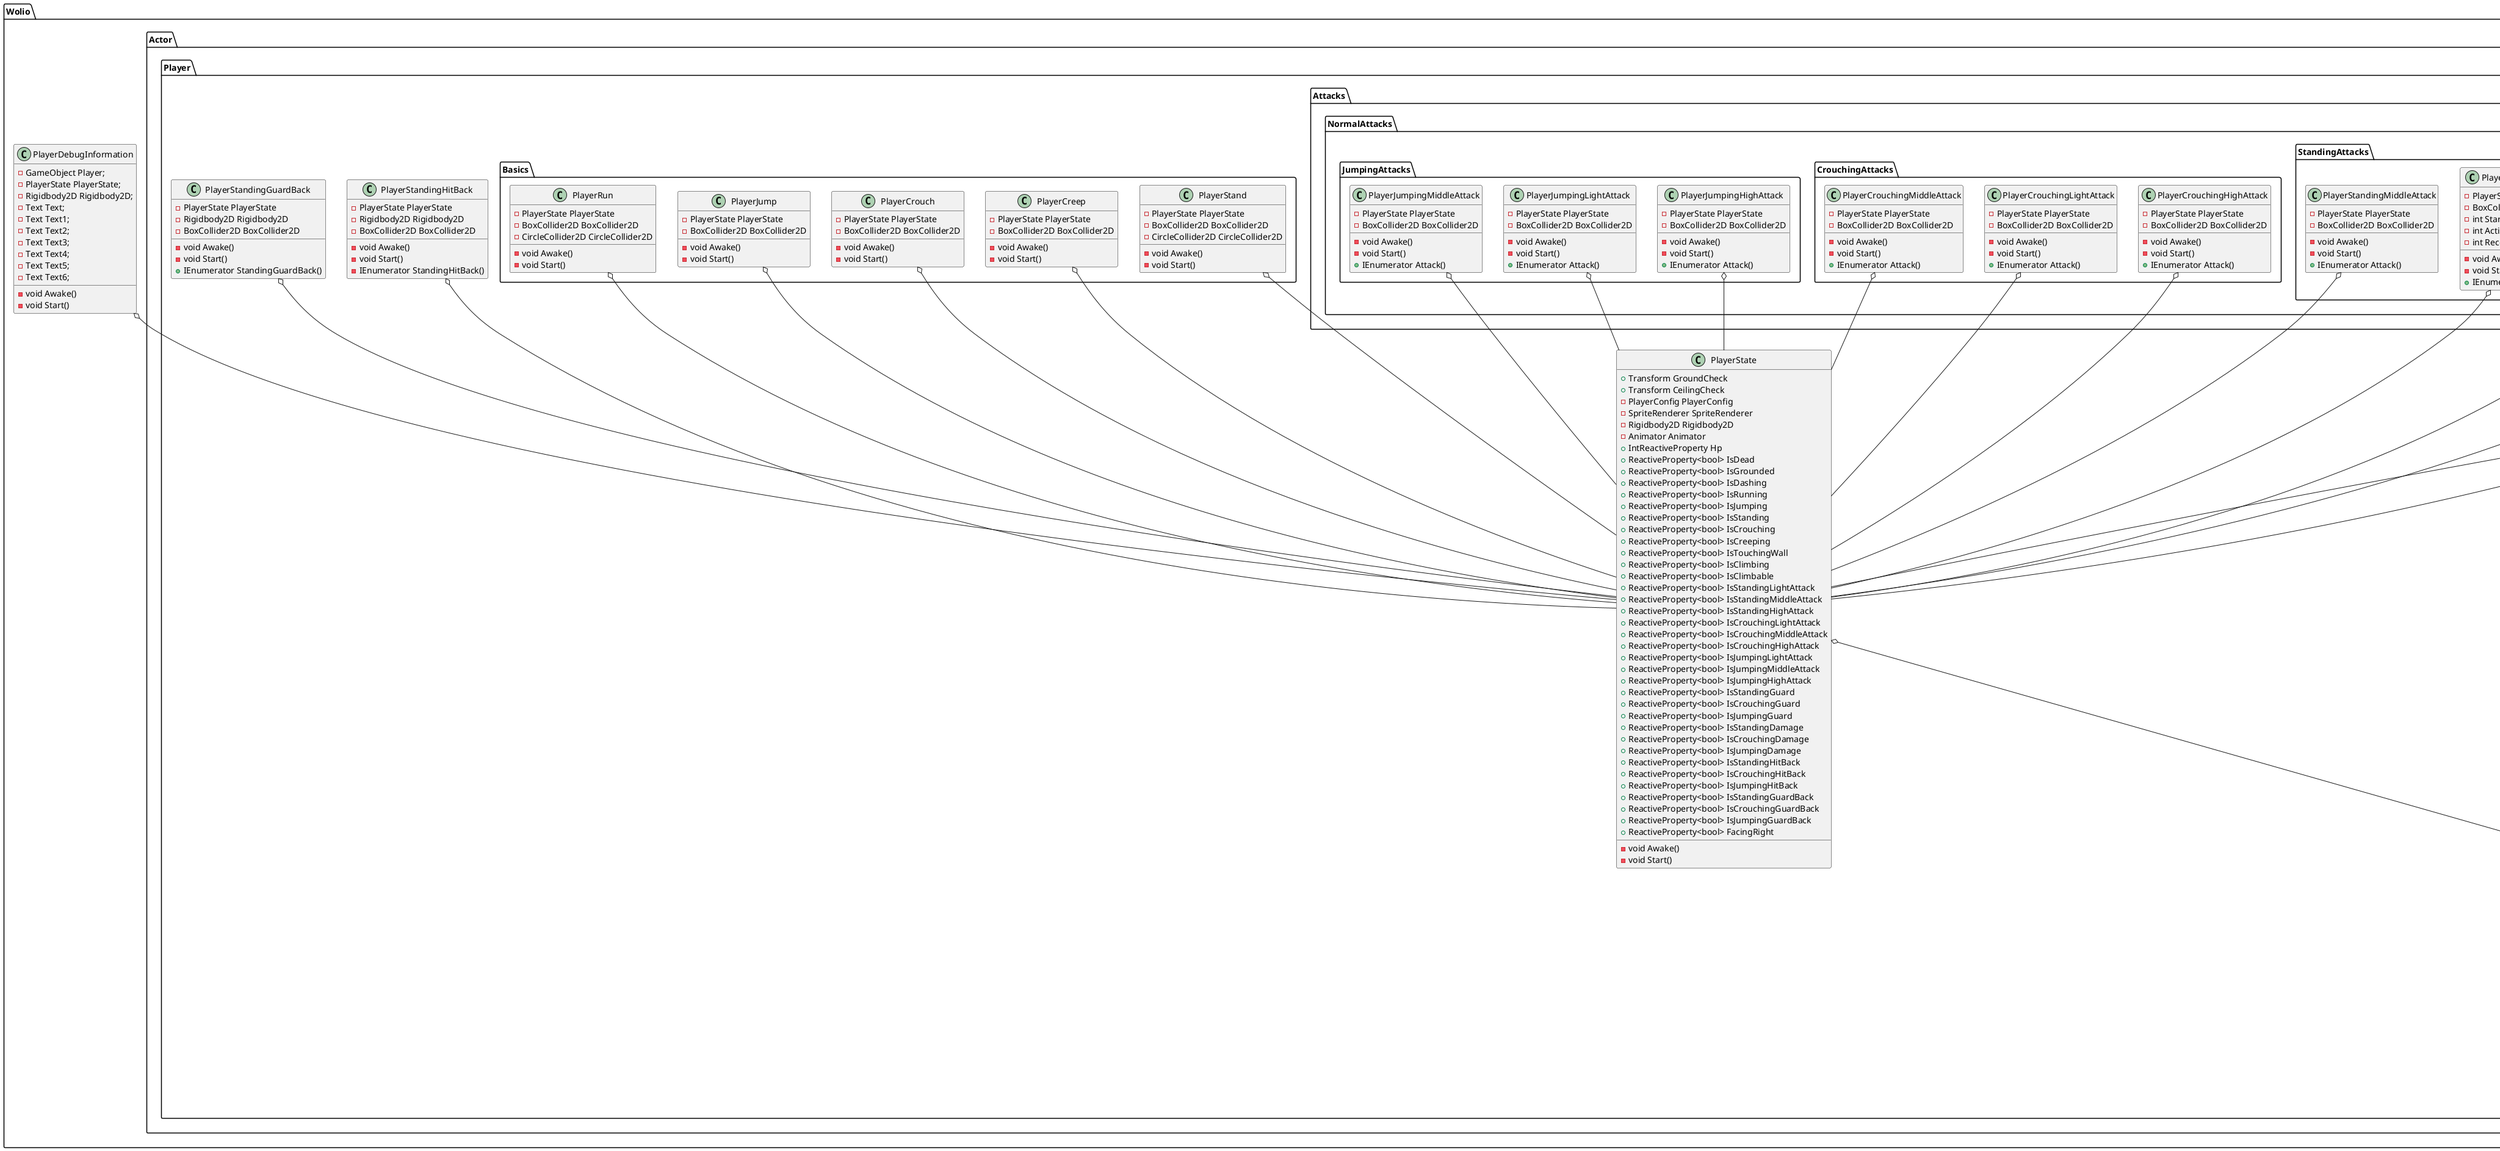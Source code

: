 @startuml plantuml_simple.png

namespace Wolio {

  namespace Wolio.Actor.Player {
    PlayerState o-- PlayerConfig

    class PlayerState {
      +Transform GroundCheck
      +Transform CeilingCheck
      -PlayerConfig PlayerConfig
      -SpriteRenderer SpriteRenderer
      -Rigidbody2D Rigidbody2D
      -Animator Animator
      +IntReactiveProperty Hp
      +ReactiveProperty<bool> IsDead
      +ReactiveProperty<bool> IsGrounded
      +ReactiveProperty<bool> IsDashing
      +ReactiveProperty<bool> IsRunning
      +ReactiveProperty<bool> IsJumping
      +ReactiveProperty<bool> IsStanding
      +ReactiveProperty<bool> IsCrouching
      +ReactiveProperty<bool> IsCreeping
      +ReactiveProperty<bool> IsTouchingWall
      +ReactiveProperty<bool> IsClimbing
      +ReactiveProperty<bool> IsClimbable
      +ReactiveProperty<bool> IsStandingLightAttack
      +ReactiveProperty<bool> IsStandingMiddleAttack
      +ReactiveProperty<bool> IsStandingHighAttack
      +ReactiveProperty<bool> IsCrouchingLightAttack
      +ReactiveProperty<bool> IsCrouchingMiddleAttack
      +ReactiveProperty<bool> IsCrouchingHighAttack
      +ReactiveProperty<bool> IsJumpingLightAttack
      +ReactiveProperty<bool> IsJumpingMiddleAttack
      +ReactiveProperty<bool> IsJumpingHighAttack
      +ReactiveProperty<bool> IsStandingGuard
      +ReactiveProperty<bool> IsCrouchingGuard
      +ReactiveProperty<bool> IsJumpingGuard
      +ReactiveProperty<bool> IsStandingDamage
      +ReactiveProperty<bool> IsCrouchingDamage
      +ReactiveProperty<bool> IsJumpingDamage
      +ReactiveProperty<bool> IsStandingHitBack
      +ReactiveProperty<bool> IsCrouchingHitBack
      +ReactiveProperty<bool> IsJumpingHitBack
      +ReactiveProperty<bool> IsStandingGuardBack
      +ReactiveProperty<bool> IsCrouchingGuardBack
      +ReactiveProperty<bool> IsJumpingGuardBack
      +ReactiveProperty<bool> FacingRight
      -void Awake()
      -void Start()
    }

    PlayerAnimation o-- Key
    PlayerAnimation o-- PlayerState
    PlayerAnimation o-- PlayerConfig

    class PlayerAnimation {
      -Animator Animator
      -ObservableStateMachineTrigger ObservableStateMachineTrigger
      -Key Key
      -PlayerState PlayerState
      -PlayerConfig PlayerConfig
      -void Awake()
      -void Start()
    }

    PlayerMover o-- Key
    PlayerMover o-- PlayerState
    PlayerMover o-- PlayerConfig

    class PlayerMover {
      -Rigidbody2D Rigidbody2D
      -PlayerConfig PlayerConfig
      -PlayerState PlayerState
      -Key Key
      +void Turn()
      +void Run()
      +void Jump()
      +void Creep()
      +void Climb()
      +void AirMove()
      -void Awake()
      -void Start()
    }

    class PlayerConfig {
      +float MaxSpeed = 10f
      +float KnockBackSpeed = 3f
      +float DashSpeed = 10f
      +float CreepSpeed = 4f
      +float JumpForce = 400f
      +bool AirControl = false
      +LayerMask WhatIsGround
      +int shotwait = 0
      -const float k_GroundedRadius = .2f
      +float GravityScaleStore = 5f
      +const float FallVelocityLimit = -6f
      +int StandingLightAttackStartup
      +int StandingLightAttackActive
      +int StandingLightAttackRecovery
      -void Start()
    }

    class Key {
      +ReactiveProperty<float> Horizontal
      +ReactiveProperty<float> Vertical
      +bool A
      +bool S
      +bool D
      +bool Z
      +bool X
      +bool C
      +bool LeftShift
      +bool Space
      +ReactiveProperty<bool> IsAvailable
      -void Awake()
      -void Start()
      -void UpdateAsObservables()
    }

    namespace Wolio.Actor.Player.Attacks.NormalAttacks.StandingAttacks {
      PlayerStandingLightAttack o-- Wolio.Actor.Player.PlayerState

      class PlayerStandingLightAttack {
        -PlayerState PlayerState
        -BoxCollider2D BoxCollider2D
        -int Startup;
        -int Active;
        -int Recovery;
        -void Awake()
        -void Start()
        +IEnumerator Attack()
      }

      PlayerStandingMiddleAttack o-- Wolio.Actor.Player.PlayerState

      class PlayerStandingMiddleAttack {
        -PlayerState PlayerState
        -BoxCollider2D BoxCollider2D
        -void Awake()
        -void Start()
        +IEnumerator Attack()
      }

      PlayerStandingHighAttack o-- Wolio.Actor.Player.PlayerState

      class PlayerStandingHighAttack {
        -PlayerState PlayerState
        -BoxCollider2D BoxCollider2D
        -void Awake()
        -void Start()
        +IEnumerator Attack()
      }
    }

    namespace Wolio.Actor.Player.Attacks.NormalAttacks.CrouchingAttacks {
      PlayerCrouchingLightAttack o-- Wolio.Actor.Player.PlayerState

      class PlayerCrouchingLightAttack {
        -PlayerState PlayerState
        -BoxCollider2D BoxCollider2D
        -void Awake()
        -void Start()
        +IEnumerator Attack()
      }

      PlayerCrouchingMiddleAttack o-- Wolio.Actor.Player.PlayerState

      class PlayerCrouchingMiddleAttack {
        -PlayerState PlayerState
        -BoxCollider2D BoxCollider2D
        -void Awake()
        -void Start()
        +IEnumerator Attack()
      }

      PlayerCrouchingHighAttack o-- Wolio.Actor.Player.PlayerState

      class PlayerCrouchingHighAttack {
        -PlayerState PlayerState
        -BoxCollider2D BoxCollider2D
        -void Awake()
        -void Start()
        +IEnumerator Attack()
      }
    }

    namespace Wolio.Actor.Player.Attacks.NormalAttacks.JumpingAttacks {
      PlayerJumpingLightAttack o-- Wolio.Actor.Player.PlayerState

      class PlayerJumpingLightAttack {
        -PlayerState PlayerState
        -BoxCollider2D BoxCollider2D
        -void Awake()
        -void Start()
        +IEnumerator Attack()
      }

      PlayerJumpingMiddleAttack o-- Wolio.Actor.Player.PlayerState

      class PlayerJumpingMiddleAttack {
        -PlayerState PlayerState
        -BoxCollider2D BoxCollider2D
        -void Awake()
        -void Start()
        +IEnumerator Attack()
      }

      PlayerJumpingHighAttack o-- Wolio.Actor.Player.PlayerState

      class PlayerJumpingHighAttack {
        -PlayerState PlayerState
        -BoxCollider2D BoxCollider2D
        -void Awake()
        -void Start()
        +IEnumerator Attack()
      }
    }

    namespace Wolio.Actor.Player.Basics{
      PlayerCreep o-- Wolio.Actor.Player.PlayerState

      class PlayerCreep {
        -PlayerState PlayerState
        -BoxCollider2D BoxCollider2D
        -void Awake()
        -void Start()
      }

      PlayerCrouch o-- Wolio.Actor.Player.PlayerState

      class PlayerCrouch {
        -PlayerState PlayerState
        -BoxCollider2D BoxCollider2D
        -void Awake()
        -void Start()
      }

      PlayerJump o-- Wolio.Actor.Player.PlayerState

      class PlayerJump {
        -PlayerState PlayerState
        -BoxCollider2D BoxCollider2D
        -void Awake()
        -void Start()
      }

      PlayerRun o-- Wolio.Actor.Player.PlayerState

      class PlayerRun {
        -PlayerState PlayerState
        -BoxCollider2D BoxCollider2D
        -CircleCollider2D CircleCollider2D
        -void Awake()
        -void Start()
      }

      PlayerStand o-- Wolio.Actor.Player.PlayerState

      class PlayerStand {
        -PlayerState PlayerState
        -BoxCollider2D BoxCollider2D
        -CircleCollider2D CircleCollider2D
        -void Awake()
        -void Start()
      }
    }

    PlayerStandingGuardBack o-- PlayerState

    class PlayerStandingGuardBack {
      -PlayerState PlayerState
      -Rigidbody2D Rigidbody2D
      -BoxCollider2D BoxCollider2D
      -void Awake()
      -void Start()
      +IEnumerator StandingGuardBack()
    }

    PlayerCrouchingGuardBack o-- PlayerState

    class PlayerCrouchingGuardBack {
      -PlayerState PlayerState
      -Rigidbody2D Rigidbody2D
      -BoxCollider2D BoxCollider2D
      -void Awake()
      -void Start()
      +IEnumerator CrouchingGuardBack()
    }

    PlayerStandingHitBack o-- PlayerState

    class PlayerStandingHitBack {
      -PlayerState PlayerState
      -Rigidbody2D Rigidbody2D
      -BoxCollider2D BoxCollider2D
      -void Awake()
      -void Start()
      -IEnumerator StandingHitBack()
    }
  }

  namespace Wolio.Weapons {
    Gun ..> Fireball

    class Gun {
      -Vector2 Speed
      -Vector2 Direction
      -void Start()
    }

    class Fireball {
      -Rigidbody2D Rigidbody2D
      +Vector2 Speed
      -PlayerState PlayerState
      -void Awake()
      -void Start()
    }
  }

  class MainCamera {
    -GameObject Player
    -void Awake()
    -void Start()
  }

  PlayerDebugInformation o-- Wolio.Actor.Player.PlayerState

  class PlayerDebugInformation {
    -GameObject Player;
    -PlayerState PlayerState;
    -Rigidbody2D Rigidbody2D;
    -Text Text;
    -Text Text1;
    -Text Text2;
    -Text Text3;
    -Text Text4;
    -Text Text5;
    -Text Text6;
    -void Awake()
    -void Start()
  }

  class FragileBlock {
    -Animator Animator
    -void Awake()
    -void Start()
  }

  class GameCommand {
    +bool A
    +bool B
    +bool C
    +bool D
    +bool E
    +bool Left
    +bool Right
    +bool Up
    +bool Down
    -GameController GameController
  }
}

@enduml
